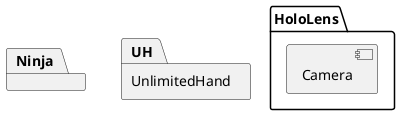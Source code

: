@startuml

package HoloLens as HL{
    [Camera]
}

package Ninja{

}


package UnlimitedHand as UH{

}
@enduml
